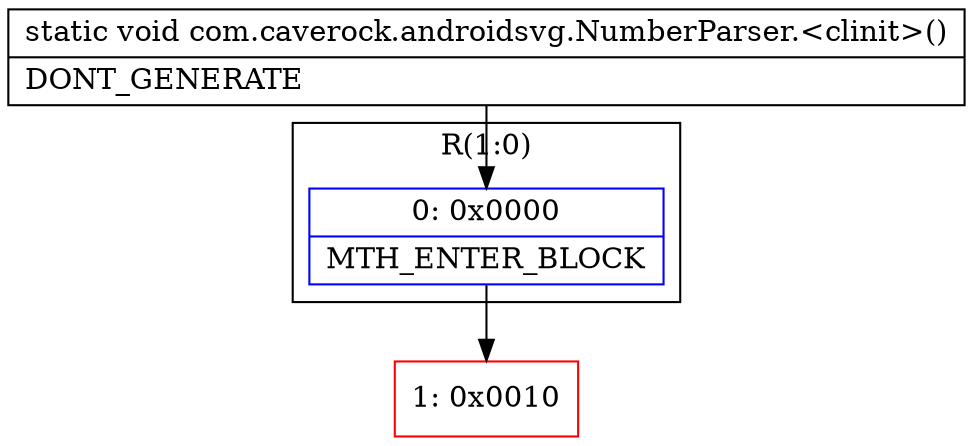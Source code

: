 digraph "CFG forcom.caverock.androidsvg.NumberParser.\<clinit\>()V" {
subgraph cluster_Region_1516693015 {
label = "R(1:0)";
node [shape=record,color=blue];
Node_0 [shape=record,label="{0\:\ 0x0000|MTH_ENTER_BLOCK\l}"];
}
Node_1 [shape=record,color=red,label="{1\:\ 0x0010}"];
MethodNode[shape=record,label="{static void com.caverock.androidsvg.NumberParser.\<clinit\>()  | DONT_GENERATE\l}"];
MethodNode -> Node_0;
Node_0 -> Node_1;
}

